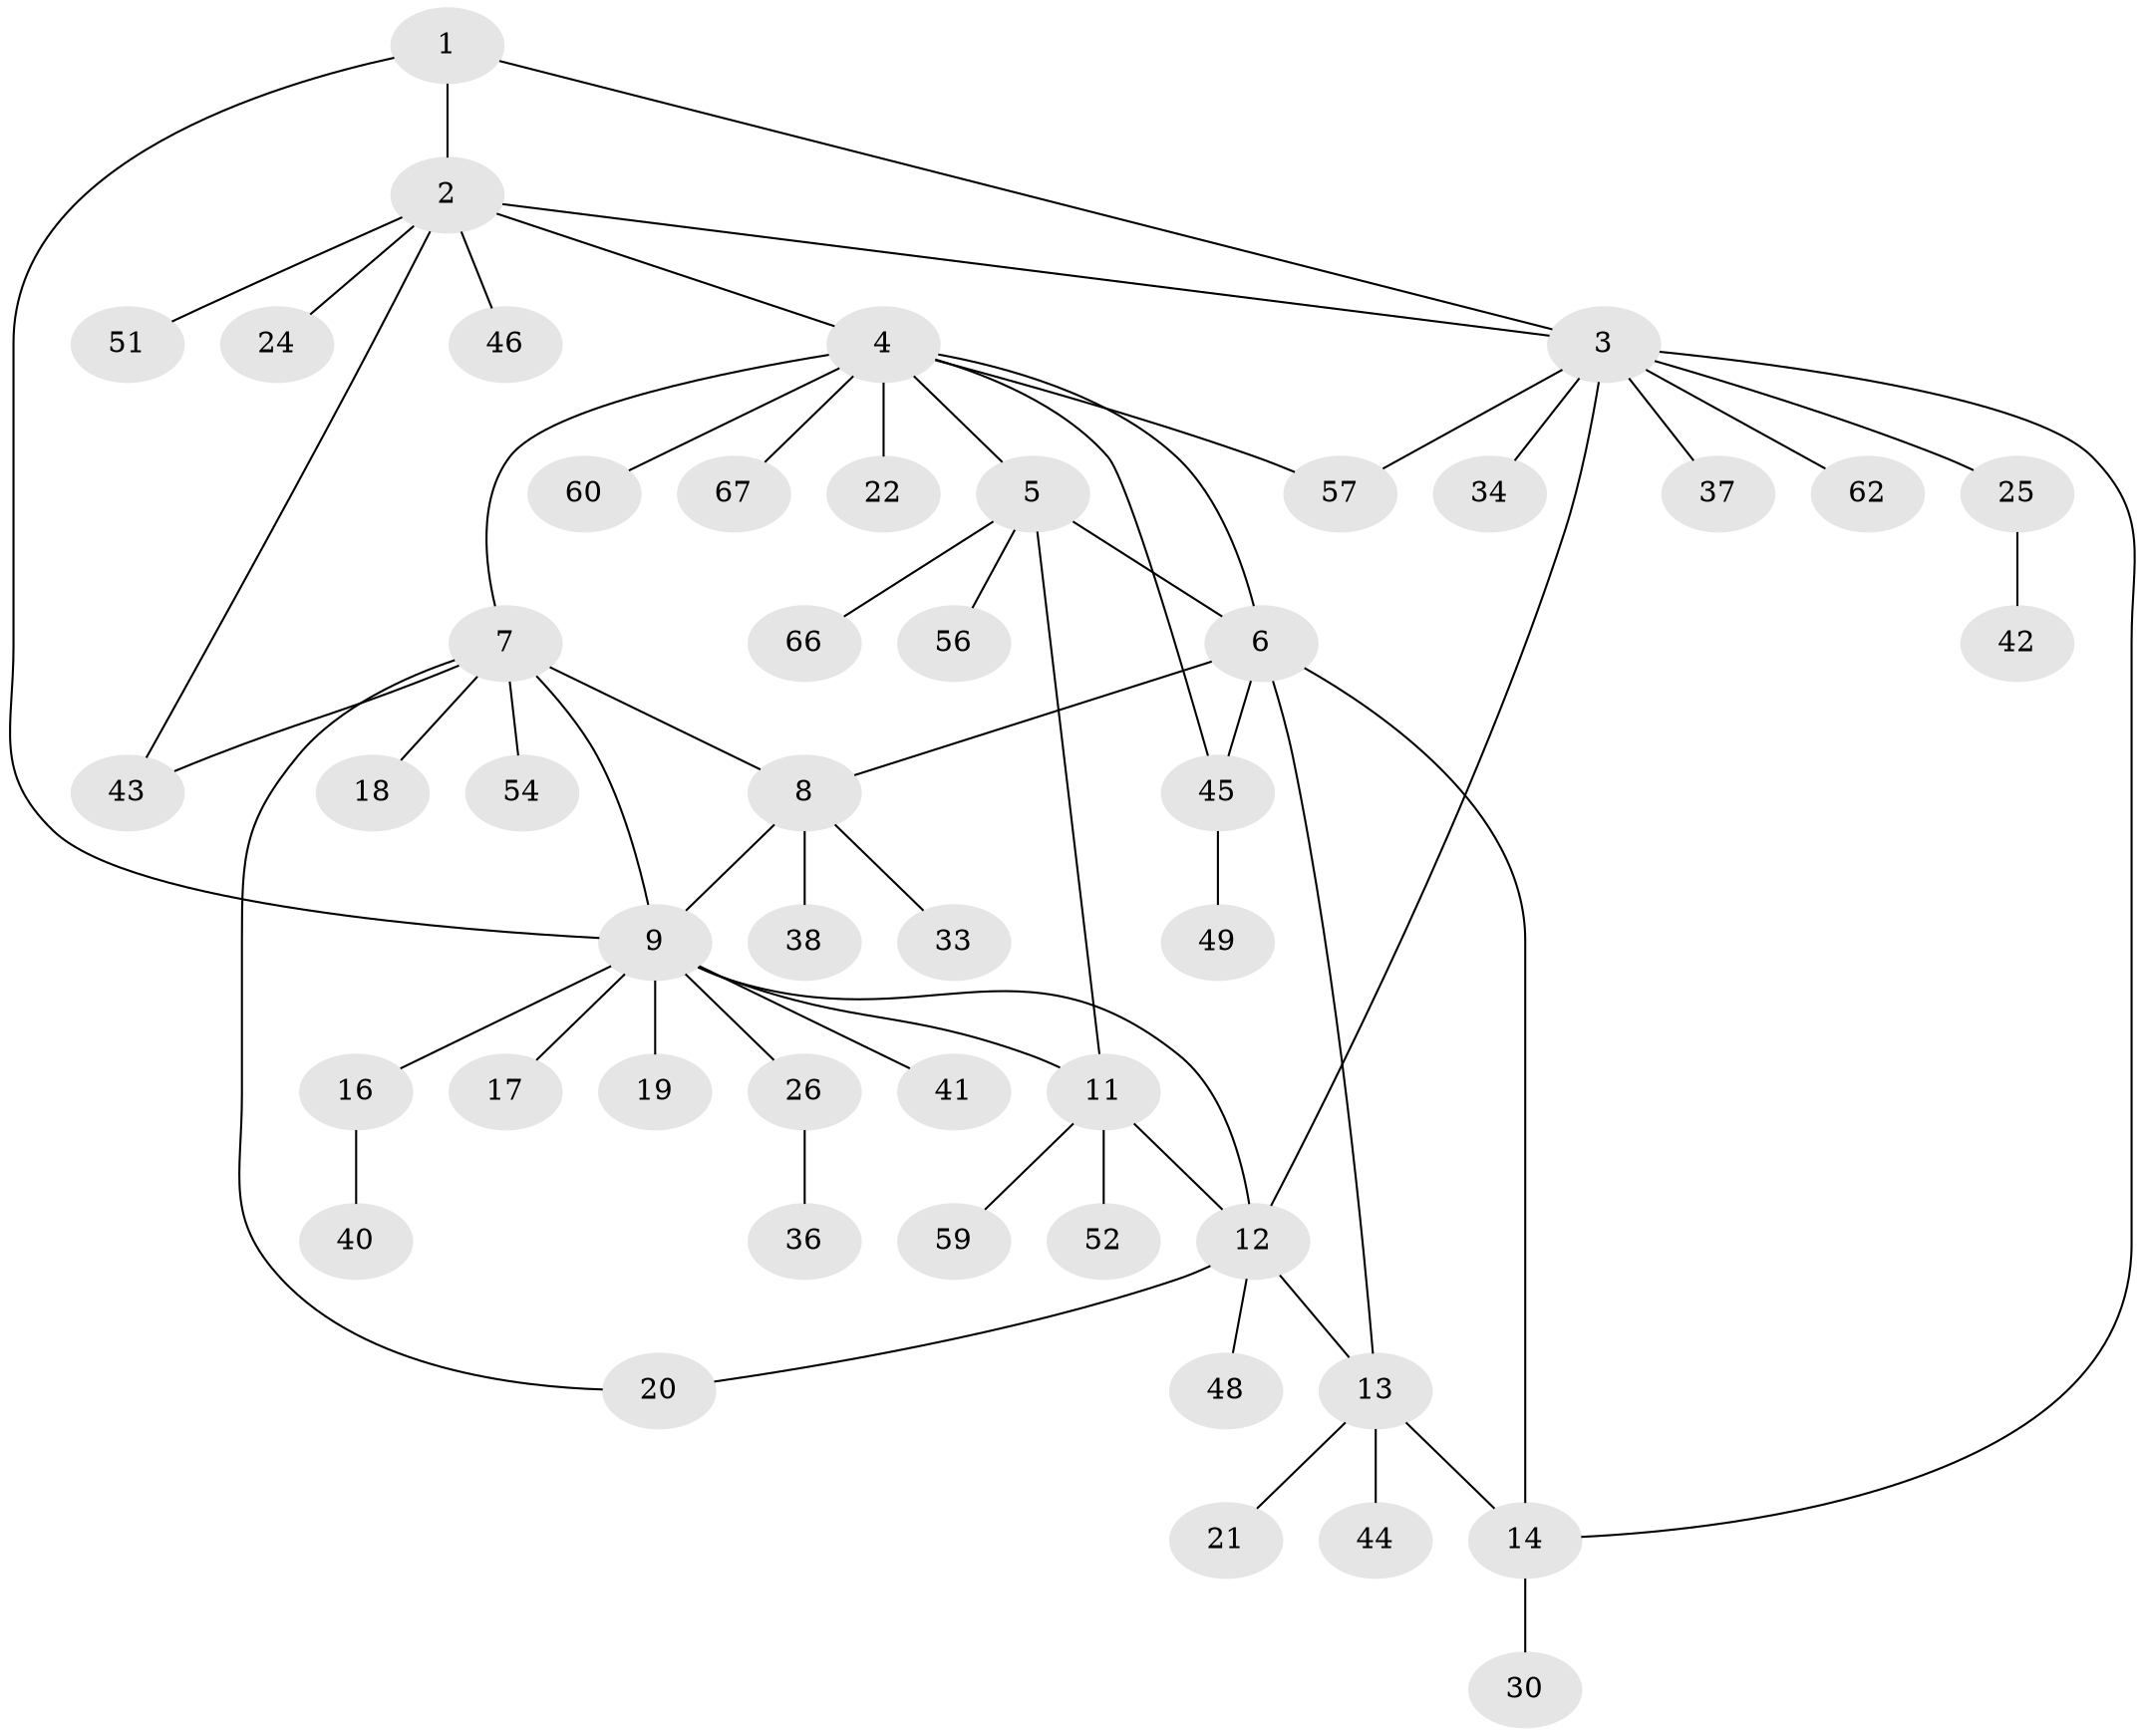 // original degree distribution, {3: 0.057971014492753624, 8: 0.028985507246376812, 10: 0.028985507246376812, 6: 0.057971014492753624, 7: 0.028985507246376812, 5: 0.043478260869565216, 2: 0.18840579710144928, 1: 0.5652173913043478}
// Generated by graph-tools (version 1.1) at 2025/11/02/27/25 16:11:37]
// undirected, 48 vertices, 62 edges
graph export_dot {
graph [start="1"]
  node [color=gray90,style=filled];
  1;
  2 [super="+61"];
  3 [super="+27"];
  4 [super="+28"];
  5 [super="+23"];
  6 [super="+15"];
  7 [super="+32"];
  8 [super="+53"];
  9 [super="+10"];
  11 [super="+39"];
  12 [super="+31"];
  13 [super="+35"];
  14 [super="+63"];
  16 [super="+29"];
  17;
  18;
  19 [super="+55"];
  20 [super="+65"];
  21 [super="+69"];
  22 [super="+58"];
  24 [super="+64"];
  25 [super="+47"];
  26;
  30;
  33;
  34;
  36;
  37 [super="+68"];
  38;
  40;
  41;
  42;
  43;
  44;
  45;
  46;
  48;
  49 [super="+50"];
  51;
  52;
  54;
  56;
  57;
  59;
  60;
  62;
  66;
  67;
  1 -- 2;
  1 -- 3;
  1 -- 9;
  2 -- 3;
  2 -- 4;
  2 -- 24;
  2 -- 43;
  2 -- 46;
  2 -- 51;
  3 -- 12;
  3 -- 14;
  3 -- 25;
  3 -- 34;
  3 -- 37;
  3 -- 57;
  3 -- 62;
  4 -- 5;
  4 -- 6;
  4 -- 7;
  4 -- 22;
  4 -- 45;
  4 -- 57;
  4 -- 60;
  4 -- 67;
  5 -- 6;
  5 -- 11;
  5 -- 56;
  5 -- 66;
  6 -- 45;
  6 -- 8;
  6 -- 13;
  6 -- 14;
  7 -- 8;
  7 -- 9;
  7 -- 18;
  7 -- 43;
  7 -- 54;
  7 -- 20;
  8 -- 9;
  8 -- 33;
  8 -- 38;
  9 -- 16;
  9 -- 17;
  9 -- 19;
  9 -- 26;
  9 -- 11;
  9 -- 12;
  9 -- 41;
  11 -- 12;
  11 -- 52;
  11 -- 59;
  12 -- 13;
  12 -- 20;
  12 -- 48;
  13 -- 14;
  13 -- 21;
  13 -- 44;
  14 -- 30;
  16 -- 40;
  25 -- 42;
  26 -- 36;
  45 -- 49;
}
